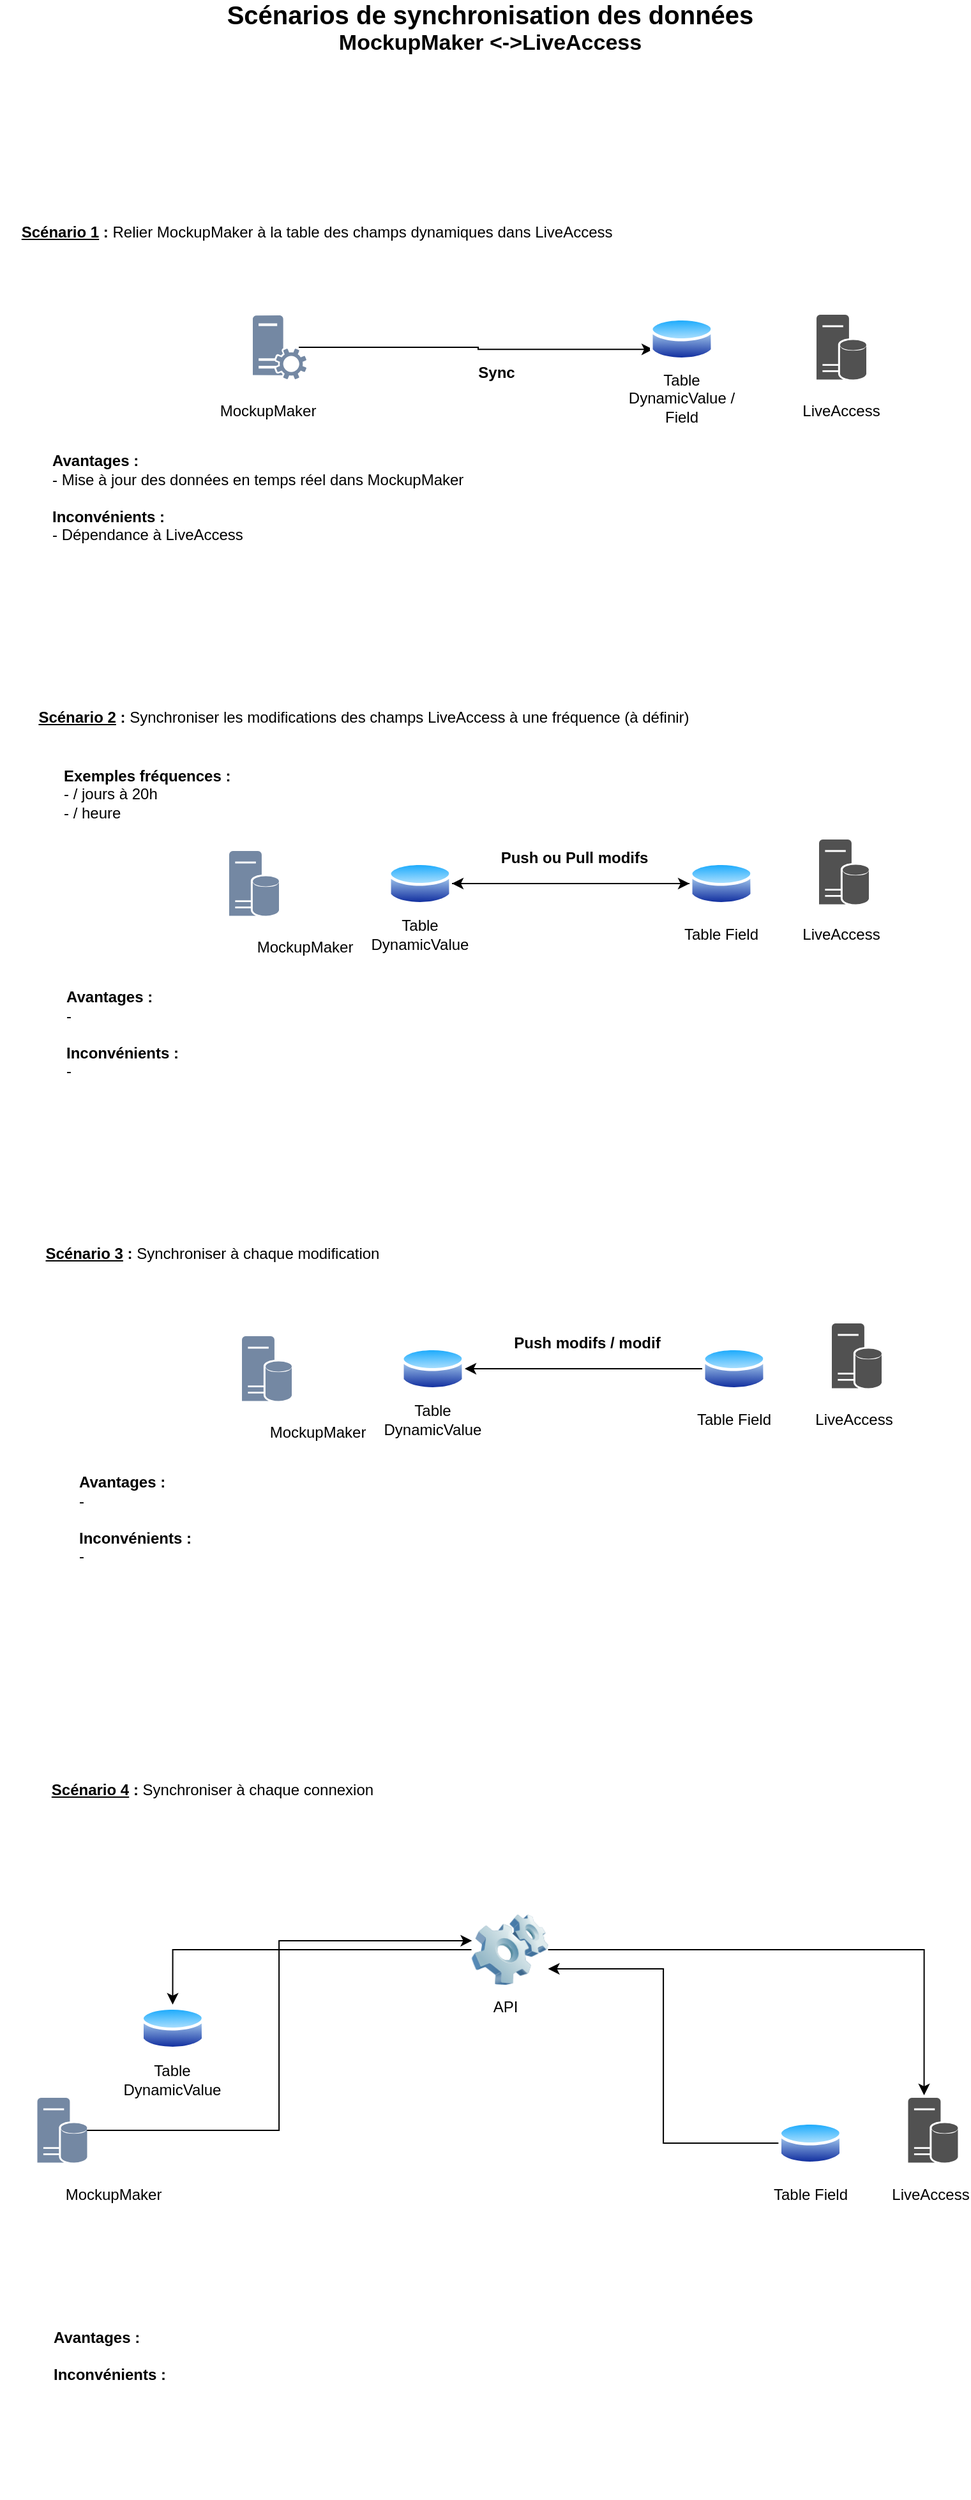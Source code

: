 <mxfile version="21.0.2" type="github">
  <diagram name="Page-1" id="ozQqV06SZRZ33PK6B3RK">
    <mxGraphModel dx="1434" dy="796" grid="1" gridSize="10" guides="1" tooltips="1" connect="1" arrows="1" fold="1" page="1" pageScale="1" pageWidth="827" pageHeight="1169" math="0" shadow="0">
      <root>
        <mxCell id="0" />
        <mxCell id="1" parent="0" />
        <mxCell id="lGjATRmv8mPz7V9txccp-12" style="edgeStyle=orthogonalEdgeStyle;rounded=0;orthogonalLoop=1;jettySize=auto;html=1;entryX=0;entryY=0.75;entryDx=0;entryDy=0;exitX=0.857;exitY=0.5;exitDx=0;exitDy=0;exitPerimeter=0;" parent="1" source="lGjATRmv8mPz7V9txccp-26" target="lGjATRmv8mPz7V9txccp-8" edge="1">
          <mxGeometry relative="1" as="geometry">
            <mxPoint x="277" y="285" as="sourcePoint" />
            <mxPoint x="529" y="285" as="targetPoint" />
          </mxGeometry>
        </mxCell>
        <mxCell id="lGjATRmv8mPz7V9txccp-2" value="" style="sketch=0;pointerEvents=1;shadow=0;dashed=0;html=1;labelPosition=center;verticalLabelPosition=bottom;verticalAlign=top;align=center;shape=mxgraph.mscae.enterprise.database_server;fillColor=#515151;strokeColor=#515151;fontColor=#ffffff;" parent="1" vertex="1">
          <mxGeometry x="670" y="260" width="38" height="50" as="geometry" />
        </mxCell>
        <mxCell id="lGjATRmv8mPz7V9txccp-4" value="MockupMaker" style="text;html=1;strokeColor=none;fillColor=none;align=center;verticalAlign=middle;whiteSpace=wrap;rounded=0;" parent="1" vertex="1">
          <mxGeometry x="210" y="320" width="60" height="30" as="geometry" />
        </mxCell>
        <mxCell id="lGjATRmv8mPz7V9txccp-5" value="&lt;b&gt;&lt;font style=&quot;font-size: 20px;&quot;&gt;Scénarios de synchronisation des données&lt;/font&gt;&lt;/b&gt; &lt;font style=&quot;font-size: 17px;&quot;&gt;&lt;b&gt;MockupMaker &amp;lt;-&amp;gt;LiveAccess&lt;/b&gt;&lt;/font&gt;" style="text;html=1;strokeColor=none;fillColor=none;align=center;verticalAlign=middle;whiteSpace=wrap;rounded=0;" parent="1" vertex="1">
          <mxGeometry x="181" y="20" width="466" height="30" as="geometry" />
        </mxCell>
        <mxCell id="lGjATRmv8mPz7V9txccp-6" value="LiveAccess" style="text;html=1;strokeColor=none;fillColor=none;align=center;verticalAlign=middle;whiteSpace=wrap;rounded=0;" parent="1" vertex="1">
          <mxGeometry x="659" y="320" width="60" height="30" as="geometry" />
        </mxCell>
        <mxCell id="lGjATRmv8mPz7V9txccp-7" value="&lt;u style=&quot;font-weight: bold;&quot;&gt;Scénario 1&lt;/u&gt;&lt;b&gt; : &lt;/b&gt;Relier&amp;nbsp;MockupMaker à la table des champs dynamiques dans LiveAccess&amp;nbsp;" style="text;html=1;strokeColor=none;fillColor=none;align=center;verticalAlign=middle;whiteSpace=wrap;rounded=0;" parent="1" vertex="1">
          <mxGeometry x="30" y="180" width="500" height="30" as="geometry" />
        </mxCell>
        <mxCell id="lGjATRmv8mPz7V9txccp-8" value="" style="aspect=fixed;perimeter=ellipsePerimeter;html=1;align=center;shadow=0;dashed=0;spacingTop=3;image;image=img/lib/active_directory/database.svg;" parent="1" vertex="1">
          <mxGeometry x="539" y="260" width="50" height="37" as="geometry" />
        </mxCell>
        <mxCell id="lGjATRmv8mPz7V9txccp-9" value="Table DynamicValue / Field" style="text;html=1;strokeColor=none;fillColor=none;align=center;verticalAlign=middle;whiteSpace=wrap;rounded=0;" parent="1" vertex="1">
          <mxGeometry x="509" y="310" width="110" height="30" as="geometry" />
        </mxCell>
        <mxCell id="lGjATRmv8mPz7V9txccp-13" value="Sync" style="text;html=1;strokeColor=none;fillColor=none;align=center;verticalAlign=middle;whiteSpace=wrap;rounded=0;fontStyle=1" parent="1" vertex="1">
          <mxGeometry x="389" y="290" width="60" height="30" as="geometry" />
        </mxCell>
        <mxCell id="lGjATRmv8mPz7V9txccp-14" value="&lt;b&gt;Avantages :&lt;/b&gt;&lt;br&gt;- Mise à jour des données en temps réel dans MockupMaker&lt;br&gt;&lt;br&gt;&lt;b&gt;Inconvénients :&lt;/b&gt;&lt;br&gt;- Dépendance à LiveAccess&lt;br&gt;&amp;nbsp;" style="text;html=1;strokeColor=none;fillColor=none;align=left;verticalAlign=middle;whiteSpace=wrap;rounded=0;" parent="1" vertex="1">
          <mxGeometry x="69" y="370" width="460" height="80" as="geometry" />
        </mxCell>
        <mxCell id="lGjATRmv8mPz7V9txccp-17" value="" style="sketch=0;pointerEvents=1;shadow=0;dashed=0;html=1;labelPosition=center;verticalLabelPosition=bottom;verticalAlign=top;align=center;shape=mxgraph.mscae.enterprise.database_server;fillColor=#7488A3;strokeColor=#7488a3;fontColor=#ffffff;" parent="1" vertex="1">
          <mxGeometry x="210" y="680" width="38" height="50" as="geometry" />
        </mxCell>
        <mxCell id="lGjATRmv8mPz7V9txccp-18" value="" style="sketch=0;pointerEvents=1;shadow=0;dashed=0;html=1;labelPosition=center;verticalLabelPosition=bottom;verticalAlign=top;align=center;shape=mxgraph.mscae.enterprise.database_server;fillColor=#515151;strokeColor=#515151;fontColor=#ffffff;" parent="1" vertex="1">
          <mxGeometry x="672" y="671" width="38" height="50" as="geometry" />
        </mxCell>
        <mxCell id="lGjATRmv8mPz7V9txccp-19" value="MockupMaker" style="text;html=1;strokeColor=none;fillColor=none;align=center;verticalAlign=middle;whiteSpace=wrap;rounded=0;" parent="1" vertex="1">
          <mxGeometry x="239" y="740" width="60" height="30" as="geometry" />
        </mxCell>
        <mxCell id="lGjATRmv8mPz7V9txccp-20" value="LiveAccess" style="text;html=1;strokeColor=none;fillColor=none;align=center;verticalAlign=middle;whiteSpace=wrap;rounded=0;" parent="1" vertex="1">
          <mxGeometry x="659" y="730" width="60" height="30" as="geometry" />
        </mxCell>
        <mxCell id="lGjATRmv8mPz7V9txccp-21" value="&lt;u style=&quot;font-weight: bold;&quot;&gt;Scénario 2&lt;/u&gt;&lt;b&gt;&amp;nbsp;: &lt;/b&gt;Synchroniser les modifications des champs LiveAccess à une fréquence (à définir)" style="text;html=1;strokeColor=none;fillColor=none;align=center;verticalAlign=middle;whiteSpace=wrap;rounded=0;" parent="1" vertex="1">
          <mxGeometry x="30" y="560" width="570" height="30" as="geometry" />
        </mxCell>
        <mxCell id="lGjATRmv8mPz7V9txccp-25" value="&lt;b&gt;Avantages :&lt;/b&gt;&lt;br&gt;-&amp;nbsp;&lt;br&gt;&lt;br&gt;&lt;b&gt;Inconvénients :&lt;/b&gt;&lt;br&gt;-&amp;nbsp;&lt;br&gt;&amp;nbsp;" style="text;html=1;strokeColor=none;fillColor=none;align=left;verticalAlign=middle;whiteSpace=wrap;rounded=0;" parent="1" vertex="1">
          <mxGeometry x="80" y="790" width="460" height="80" as="geometry" />
        </mxCell>
        <mxCell id="lGjATRmv8mPz7V9txccp-26" value="" style="sketch=0;pointerEvents=1;shadow=0;dashed=0;html=1;strokeColor=none;labelPosition=center;verticalLabelPosition=bottom;verticalAlign=top;align=center;fillColor=#7488a3;shape=mxgraph.mscae.system_center.roles" parent="1" vertex="1">
          <mxGeometry x="228" y="260" width="42" height="50" as="geometry" />
        </mxCell>
        <mxCell id="lGjATRmv8mPz7V9txccp-32" style="edgeStyle=orthogonalEdgeStyle;rounded=0;orthogonalLoop=1;jettySize=auto;html=1;entryX=1;entryY=0.5;entryDx=0;entryDy=0;" parent="1" source="lGjATRmv8mPz7V9txccp-27" target="lGjATRmv8mPz7V9txccp-29" edge="1">
          <mxGeometry relative="1" as="geometry" />
        </mxCell>
        <mxCell id="lGjATRmv8mPz7V9txccp-27" value="" style="aspect=fixed;perimeter=ellipsePerimeter;html=1;align=center;shadow=0;dashed=0;spacingTop=3;image;image=img/lib/active_directory/database.svg;" parent="1" vertex="1">
          <mxGeometry x="570" y="686.5" width="50" height="37" as="geometry" />
        </mxCell>
        <mxCell id="lGjATRmv8mPz7V9txccp-28" value="Table Field" style="text;html=1;strokeColor=none;fillColor=none;align=center;verticalAlign=middle;whiteSpace=wrap;rounded=0;" parent="1" vertex="1">
          <mxGeometry x="540" y="730" width="110" height="30" as="geometry" />
        </mxCell>
        <mxCell id="lGjATRmv8mPz7V9txccp-34" style="edgeStyle=orthogonalEdgeStyle;rounded=0;orthogonalLoop=1;jettySize=auto;html=1;" parent="1" source="lGjATRmv8mPz7V9txccp-29" target="lGjATRmv8mPz7V9txccp-27" edge="1">
          <mxGeometry relative="1" as="geometry" />
        </mxCell>
        <mxCell id="lGjATRmv8mPz7V9txccp-29" value="" style="aspect=fixed;perimeter=ellipsePerimeter;html=1;align=center;shadow=0;dashed=0;spacingTop=3;image;image=img/lib/active_directory/database.svg;" parent="1" vertex="1">
          <mxGeometry x="334" y="686.5" width="50" height="37" as="geometry" />
        </mxCell>
        <mxCell id="lGjATRmv8mPz7V9txccp-30" value="Table DynamicValue" style="text;html=1;strokeColor=none;fillColor=none;align=center;verticalAlign=middle;whiteSpace=wrap;rounded=0;" parent="1" vertex="1">
          <mxGeometry x="304" y="730" width="110" height="30" as="geometry" />
        </mxCell>
        <mxCell id="lGjATRmv8mPz7V9txccp-33" value="Push ou Pull modifs" style="text;html=1;strokeColor=none;fillColor=none;align=center;verticalAlign=middle;whiteSpace=wrap;rounded=0;fontStyle=1" parent="1" vertex="1">
          <mxGeometry x="420" y="670" width="120" height="30" as="geometry" />
        </mxCell>
        <mxCell id="lGjATRmv8mPz7V9txccp-35" value="&lt;b&gt;Exemples fréquences : &lt;/b&gt;&lt;br&gt;- / jours à 20h&lt;br&gt;- / heure" style="text;html=1;strokeColor=none;fillColor=none;align=left;verticalAlign=middle;whiteSpace=wrap;rounded=0;" parent="1" vertex="1">
          <mxGeometry x="78" y="600" width="170" height="70" as="geometry" />
        </mxCell>
        <mxCell id="lGjATRmv8mPz7V9txccp-49" value="" style="sketch=0;pointerEvents=1;shadow=0;dashed=0;html=1;labelPosition=center;verticalLabelPosition=bottom;verticalAlign=top;align=center;shape=mxgraph.mscae.enterprise.database_server;fillColor=#7488A3;strokeColor=#7488a3;fontColor=#ffffff;" parent="1" vertex="1">
          <mxGeometry x="220" y="1060" width="38" height="50" as="geometry" />
        </mxCell>
        <mxCell id="lGjATRmv8mPz7V9txccp-50" value="" style="sketch=0;pointerEvents=1;shadow=0;dashed=0;html=1;labelPosition=center;verticalLabelPosition=bottom;verticalAlign=top;align=center;shape=mxgraph.mscae.enterprise.database_server;fillColor=#515151;strokeColor=#515151;fontColor=#ffffff;" parent="1" vertex="1">
          <mxGeometry x="682" y="1050" width="38" height="50" as="geometry" />
        </mxCell>
        <mxCell id="lGjATRmv8mPz7V9txccp-51" value="MockupMaker" style="text;html=1;strokeColor=none;fillColor=none;align=center;verticalAlign=middle;whiteSpace=wrap;rounded=0;" parent="1" vertex="1">
          <mxGeometry x="249" y="1120" width="60" height="30" as="geometry" />
        </mxCell>
        <mxCell id="lGjATRmv8mPz7V9txccp-52" value="LiveAccess" style="text;html=1;strokeColor=none;fillColor=none;align=center;verticalAlign=middle;whiteSpace=wrap;rounded=0;" parent="1" vertex="1">
          <mxGeometry x="669" y="1110" width="60" height="30" as="geometry" />
        </mxCell>
        <mxCell id="lGjATRmv8mPz7V9txccp-53" value="&lt;u style=&quot;font-weight: bold;&quot;&gt;Scénario 3&lt;/u&gt;&lt;b&gt;&amp;nbsp;: &lt;/b&gt;Synchroniser à chaque modification" style="text;html=1;strokeColor=none;fillColor=none;align=center;verticalAlign=middle;whiteSpace=wrap;rounded=0;" parent="1" vertex="1">
          <mxGeometry x="49" y="980" width="295" height="30" as="geometry" />
        </mxCell>
        <mxCell id="lGjATRmv8mPz7V9txccp-54" value="&lt;b&gt;Avantages :&lt;/b&gt;&lt;br&gt;-&amp;nbsp;&lt;br&gt;&lt;br&gt;&lt;b&gt;Inconvénients :&lt;/b&gt;&lt;br&gt;-&amp;nbsp;&lt;br&gt;&amp;nbsp;" style="text;html=1;strokeColor=none;fillColor=none;align=left;verticalAlign=middle;whiteSpace=wrap;rounded=0;" parent="1" vertex="1">
          <mxGeometry x="90" y="1170" width="460" height="80" as="geometry" />
        </mxCell>
        <mxCell id="lGjATRmv8mPz7V9txccp-55" style="edgeStyle=orthogonalEdgeStyle;rounded=0;orthogonalLoop=1;jettySize=auto;html=1;entryX=1;entryY=0.5;entryDx=0;entryDy=0;" parent="1" source="lGjATRmv8mPz7V9txccp-56" target="lGjATRmv8mPz7V9txccp-59" edge="1">
          <mxGeometry relative="1" as="geometry" />
        </mxCell>
        <mxCell id="lGjATRmv8mPz7V9txccp-56" value="" style="aspect=fixed;perimeter=ellipsePerimeter;html=1;align=center;shadow=0;dashed=0;spacingTop=3;image;image=img/lib/active_directory/database.svg;" parent="1" vertex="1">
          <mxGeometry x="580" y="1066.5" width="50" height="37" as="geometry" />
        </mxCell>
        <mxCell id="lGjATRmv8mPz7V9txccp-57" value="Table Field" style="text;html=1;strokeColor=none;fillColor=none;align=center;verticalAlign=middle;whiteSpace=wrap;rounded=0;" parent="1" vertex="1">
          <mxGeometry x="550" y="1110" width="110" height="30" as="geometry" />
        </mxCell>
        <mxCell id="lGjATRmv8mPz7V9txccp-59" value="" style="aspect=fixed;perimeter=ellipsePerimeter;html=1;align=center;shadow=0;dashed=0;spacingTop=3;image;image=img/lib/active_directory/database.svg;" parent="1" vertex="1">
          <mxGeometry x="344" y="1066.5" width="50" height="37" as="geometry" />
        </mxCell>
        <mxCell id="lGjATRmv8mPz7V9txccp-60" value="Table DynamicValue" style="text;html=1;strokeColor=none;fillColor=none;align=center;verticalAlign=middle;whiteSpace=wrap;rounded=0;" parent="1" vertex="1">
          <mxGeometry x="314" y="1110" width="110" height="30" as="geometry" />
        </mxCell>
        <mxCell id="lGjATRmv8mPz7V9txccp-61" value="Push modifs / modif" style="text;html=1;strokeColor=none;fillColor=none;align=center;verticalAlign=middle;whiteSpace=wrap;rounded=0;fontStyle=1" parent="1" vertex="1">
          <mxGeometry x="430" y="1050" width="120" height="30" as="geometry" />
        </mxCell>
        <mxCell id="60mSOdGFbqpykD0Ss3_n-1" style="edgeStyle=orthogonalEdgeStyle;rounded=0;orthogonalLoop=1;jettySize=auto;html=1;entryX=0.008;entryY=0.383;entryDx=0;entryDy=0;entryPerimeter=0;" edge="1" parent="1" source="60mSOdGFbqpykD0Ss3_n-2" target="60mSOdGFbqpykD0Ss3_n-15">
          <mxGeometry relative="1" as="geometry" />
        </mxCell>
        <mxCell id="60mSOdGFbqpykD0Ss3_n-2" value="" style="sketch=0;pointerEvents=1;shadow=0;dashed=0;html=1;labelPosition=center;verticalLabelPosition=bottom;verticalAlign=top;align=center;shape=mxgraph.mscae.enterprise.database_server;fillColor=#7488A3;strokeColor=#7488a3;fontColor=#ffffff;" vertex="1" parent="1">
          <mxGeometry x="59.75" y="1656.5" width="38" height="50" as="geometry" />
        </mxCell>
        <mxCell id="60mSOdGFbqpykD0Ss3_n-3" value="" style="sketch=0;pointerEvents=1;shadow=0;dashed=0;html=1;labelPosition=center;verticalLabelPosition=bottom;verticalAlign=top;align=center;shape=mxgraph.mscae.enterprise.database_server;fillColor=#515151;strokeColor=#515151;fontColor=#ffffff;" vertex="1" parent="1">
          <mxGeometry x="741.75" y="1656.5" width="38" height="50" as="geometry" />
        </mxCell>
        <mxCell id="60mSOdGFbqpykD0Ss3_n-4" value="MockupMaker" style="text;html=1;strokeColor=none;fillColor=none;align=center;verticalAlign=middle;whiteSpace=wrap;rounded=0;" vertex="1" parent="1">
          <mxGeometry x="88.75" y="1716.5" width="60" height="30" as="geometry" />
        </mxCell>
        <mxCell id="60mSOdGFbqpykD0Ss3_n-5" value="LiveAccess" style="text;html=1;strokeColor=none;fillColor=none;align=center;verticalAlign=middle;whiteSpace=wrap;rounded=0;" vertex="1" parent="1">
          <mxGeometry x="728.75" y="1716.5" width="60" height="30" as="geometry" />
        </mxCell>
        <mxCell id="60mSOdGFbqpykD0Ss3_n-6" value="&lt;u style=&quot;font-weight: bold;&quot;&gt;Scénario 4&lt;/u&gt;&lt;b&gt;&amp;nbsp;: &lt;/b&gt;Synchroniser à chaque connexion" style="text;html=1;strokeColor=none;fillColor=none;align=center;verticalAlign=middle;whiteSpace=wrap;rounded=0;" vertex="1" parent="1">
          <mxGeometry x="49.25" y="1400" width="295" height="30" as="geometry" />
        </mxCell>
        <mxCell id="60mSOdGFbqpykD0Ss3_n-7" value="&lt;b&gt;Avantages :&lt;/b&gt;&lt;br&gt;&lt;br&gt;&lt;b&gt;Inconvénients :&lt;/b&gt;&lt;br&gt;&amp;nbsp;" style="text;html=1;strokeColor=none;fillColor=none;align=left;verticalAlign=middle;whiteSpace=wrap;rounded=0;" vertex="1" parent="1">
          <mxGeometry x="70.25" y="1760" width="460" height="210" as="geometry" />
        </mxCell>
        <mxCell id="60mSOdGFbqpykD0Ss3_n-8" style="edgeStyle=orthogonalEdgeStyle;rounded=0;orthogonalLoop=1;jettySize=auto;html=1;entryX=1;entryY=0.75;entryDx=0;entryDy=0;" edge="1" parent="1" source="60mSOdGFbqpykD0Ss3_n-9" target="60mSOdGFbqpykD0Ss3_n-15">
          <mxGeometry relative="1" as="geometry" />
        </mxCell>
        <mxCell id="60mSOdGFbqpykD0Ss3_n-9" value="" style="aspect=fixed;perimeter=ellipsePerimeter;html=1;align=center;shadow=0;dashed=0;spacingTop=3;image;image=img/lib/active_directory/database.svg;" vertex="1" parent="1">
          <mxGeometry x="639.75" y="1673" width="50" height="37" as="geometry" />
        </mxCell>
        <mxCell id="60mSOdGFbqpykD0Ss3_n-10" value="Table Field" style="text;html=1;strokeColor=none;fillColor=none;align=center;verticalAlign=middle;whiteSpace=wrap;rounded=0;" vertex="1" parent="1">
          <mxGeometry x="609.75" y="1716.5" width="110" height="30" as="geometry" />
        </mxCell>
        <mxCell id="60mSOdGFbqpykD0Ss3_n-11" value="" style="aspect=fixed;perimeter=ellipsePerimeter;html=1;align=center;shadow=0;dashed=0;spacingTop=3;image;image=img/lib/active_directory/database.svg;" vertex="1" parent="1">
          <mxGeometry x="140.25" y="1583" width="50" height="37" as="geometry" />
        </mxCell>
        <mxCell id="60mSOdGFbqpykD0Ss3_n-12" value="Table DynamicValue" style="text;html=1;strokeColor=none;fillColor=none;align=center;verticalAlign=middle;whiteSpace=wrap;rounded=0;" vertex="1" parent="1">
          <mxGeometry x="110.25" y="1626.5" width="110" height="30" as="geometry" />
        </mxCell>
        <mxCell id="60mSOdGFbqpykD0Ss3_n-13" style="edgeStyle=orthogonalEdgeStyle;rounded=0;orthogonalLoop=1;jettySize=auto;html=1;" edge="1" parent="1" source="60mSOdGFbqpykD0Ss3_n-15" target="60mSOdGFbqpykD0Ss3_n-11">
          <mxGeometry relative="1" as="geometry" />
        </mxCell>
        <mxCell id="60mSOdGFbqpykD0Ss3_n-14" style="edgeStyle=orthogonalEdgeStyle;rounded=0;orthogonalLoop=1;jettySize=auto;html=1;entryX=0.316;entryY=-0.05;entryDx=0;entryDy=0;entryPerimeter=0;" edge="1" parent="1" source="60mSOdGFbqpykD0Ss3_n-15" target="60mSOdGFbqpykD0Ss3_n-3">
          <mxGeometry relative="1" as="geometry">
            <mxPoint x="744.75" y="1650" as="targetPoint" />
          </mxGeometry>
        </mxCell>
        <mxCell id="60mSOdGFbqpykD0Ss3_n-15" value="" style="image;html=1;image=img/lib/clip_art/computers/Software_128x128.png" vertex="1" parent="1">
          <mxGeometry x="399.25" y="1510" width="60" height="60" as="geometry" />
        </mxCell>
        <mxCell id="60mSOdGFbqpykD0Ss3_n-16" value="API" style="text;html=1;strokeColor=none;fillColor=none;align=center;verticalAlign=middle;whiteSpace=wrap;rounded=0;" vertex="1" parent="1">
          <mxGeometry x="396.25" y="1570" width="60" height="30" as="geometry" />
        </mxCell>
      </root>
    </mxGraphModel>
  </diagram>
</mxfile>

